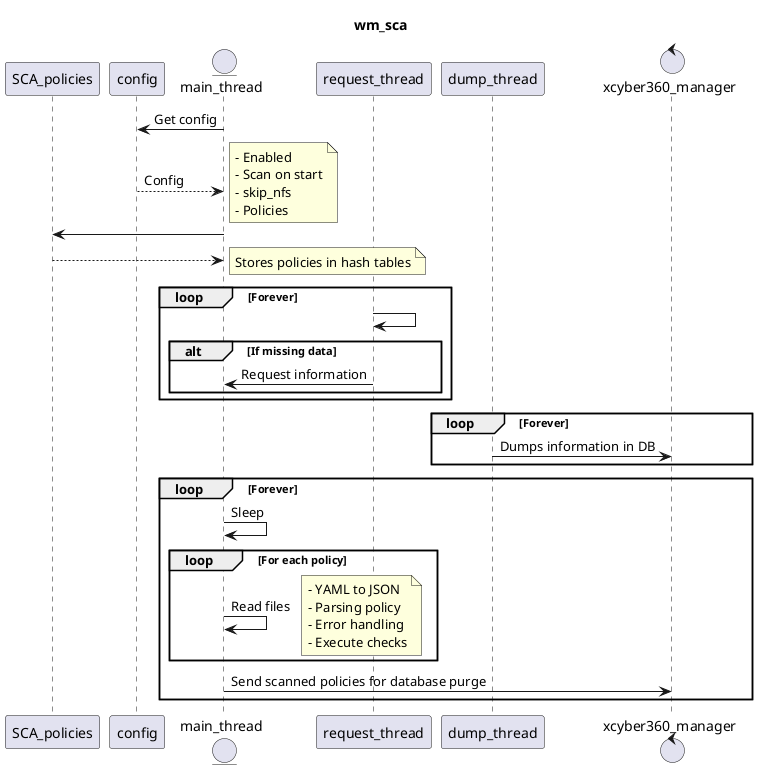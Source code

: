 

@startuml
title wm_sca

participant SCA_policies 
participant config
entity main_thread
participant request_thread
participant dump_thread
control xcyber360_manager

main_thread -> config : Get config
config --> main_thread : Config
note right
    - Enabled
    - Scan on start
    - skip_nfs
    - Policies
end note

main_thread -> SCA_policies
SCA_policies --> main_thread
note right
    Stores policies in hash tables
end note

loop Forever
    request_thread -> request_thread
    alt If missing data
        request_thread -> main_thread: Request information
    end
end

loop Forever
    dump_thread -> xcyber360_manager: Dumps information in DB
end

loop Forever
    main_thread -> main_thread: Sleep
        loop For each policy
            main_thread -> main_thread: Read files
            note right
                 - YAML to JSON
                 - Parsing policy
                 - Error handling
                 - Execute checks
            end note
        end
    main_thread -> xcyber360_manager: Send scanned policies for database purge
end

@enduml
